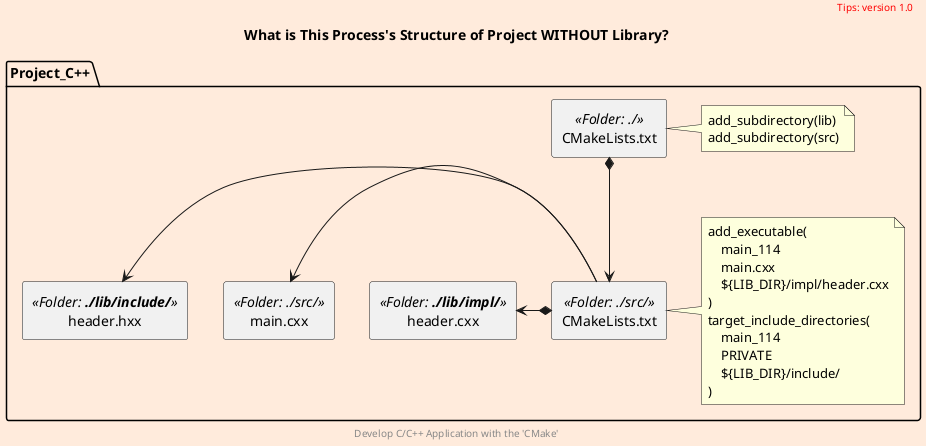 @startuml
scale 700 width
skinparam backgroundColor #FFEBDC
scale 1

package Project_C++ as project {
    rectangle header.hxx <<Folder: **./lib/include/**>> as header_hxx
    rectangle header.cxx <<Folder: **./lib/impl/**>> as header_cxx
    rectangle main.cxx <<Folder: ./src/>> as main
    rectangle CMakeLists.txt <<Folder: ./>> as begin
    rectangle CMakeLists.txt <<Folder: ./src/>> as src_list

    note right of begin
        add_subdirectory(lib)
        add_subdirectory(src)
    endnote
    note right of src_list
        add_executable(
            main_114
            main.cxx
            ${LIB_DIR}/impl/header.cxx
        )
        target_include_directories(
            main_114
            PRIVATE
            ${LIB_DIR}/include/
        )
    endnote
}

begin *--> src_list
src_list *-left-> header_cxx
src_list -left-> main
src_list -left-> header_hxx

title
    What is This Process's Structure of Project WITHOUT Library?
end title

header
<font color=red>Tips: version 1.0</font>
endheader

center footer Develop C/C++ Application with the 'CMake'

@enduml